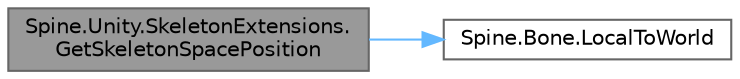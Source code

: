 digraph "Spine.Unity.SkeletonExtensions.GetSkeletonSpacePosition"
{
 // LATEX_PDF_SIZE
  bgcolor="transparent";
  edge [fontname=Helvetica,fontsize=10,labelfontname=Helvetica,labelfontsize=10];
  node [fontname=Helvetica,fontsize=10,shape=box,height=0.2,width=0.4];
  rankdir="LR";
  Node1 [id="Node000001",label="Spine.Unity.SkeletonExtensions.\lGetSkeletonSpacePosition",height=0.2,width=0.4,color="gray40", fillcolor="grey60", style="filled", fontcolor="black",tooltip="Gets a local offset from the bone and converts it into Skeleton-space."];
  Node1 -> Node2 [id="edge1_Node000001_Node000002",color="steelblue1",style="solid",tooltip=" "];
  Node2 [id="Node000002",label="Spine.Bone.LocalToWorld",height=0.2,width=0.4,color="grey40", fillcolor="white", style="filled",URL="$class_spine_1_1_bone.html#a42e6bcd5d837faec67110fe71087be3a",tooltip="Transforms a point from the bone's local coordinates to world coordinates."];
}
